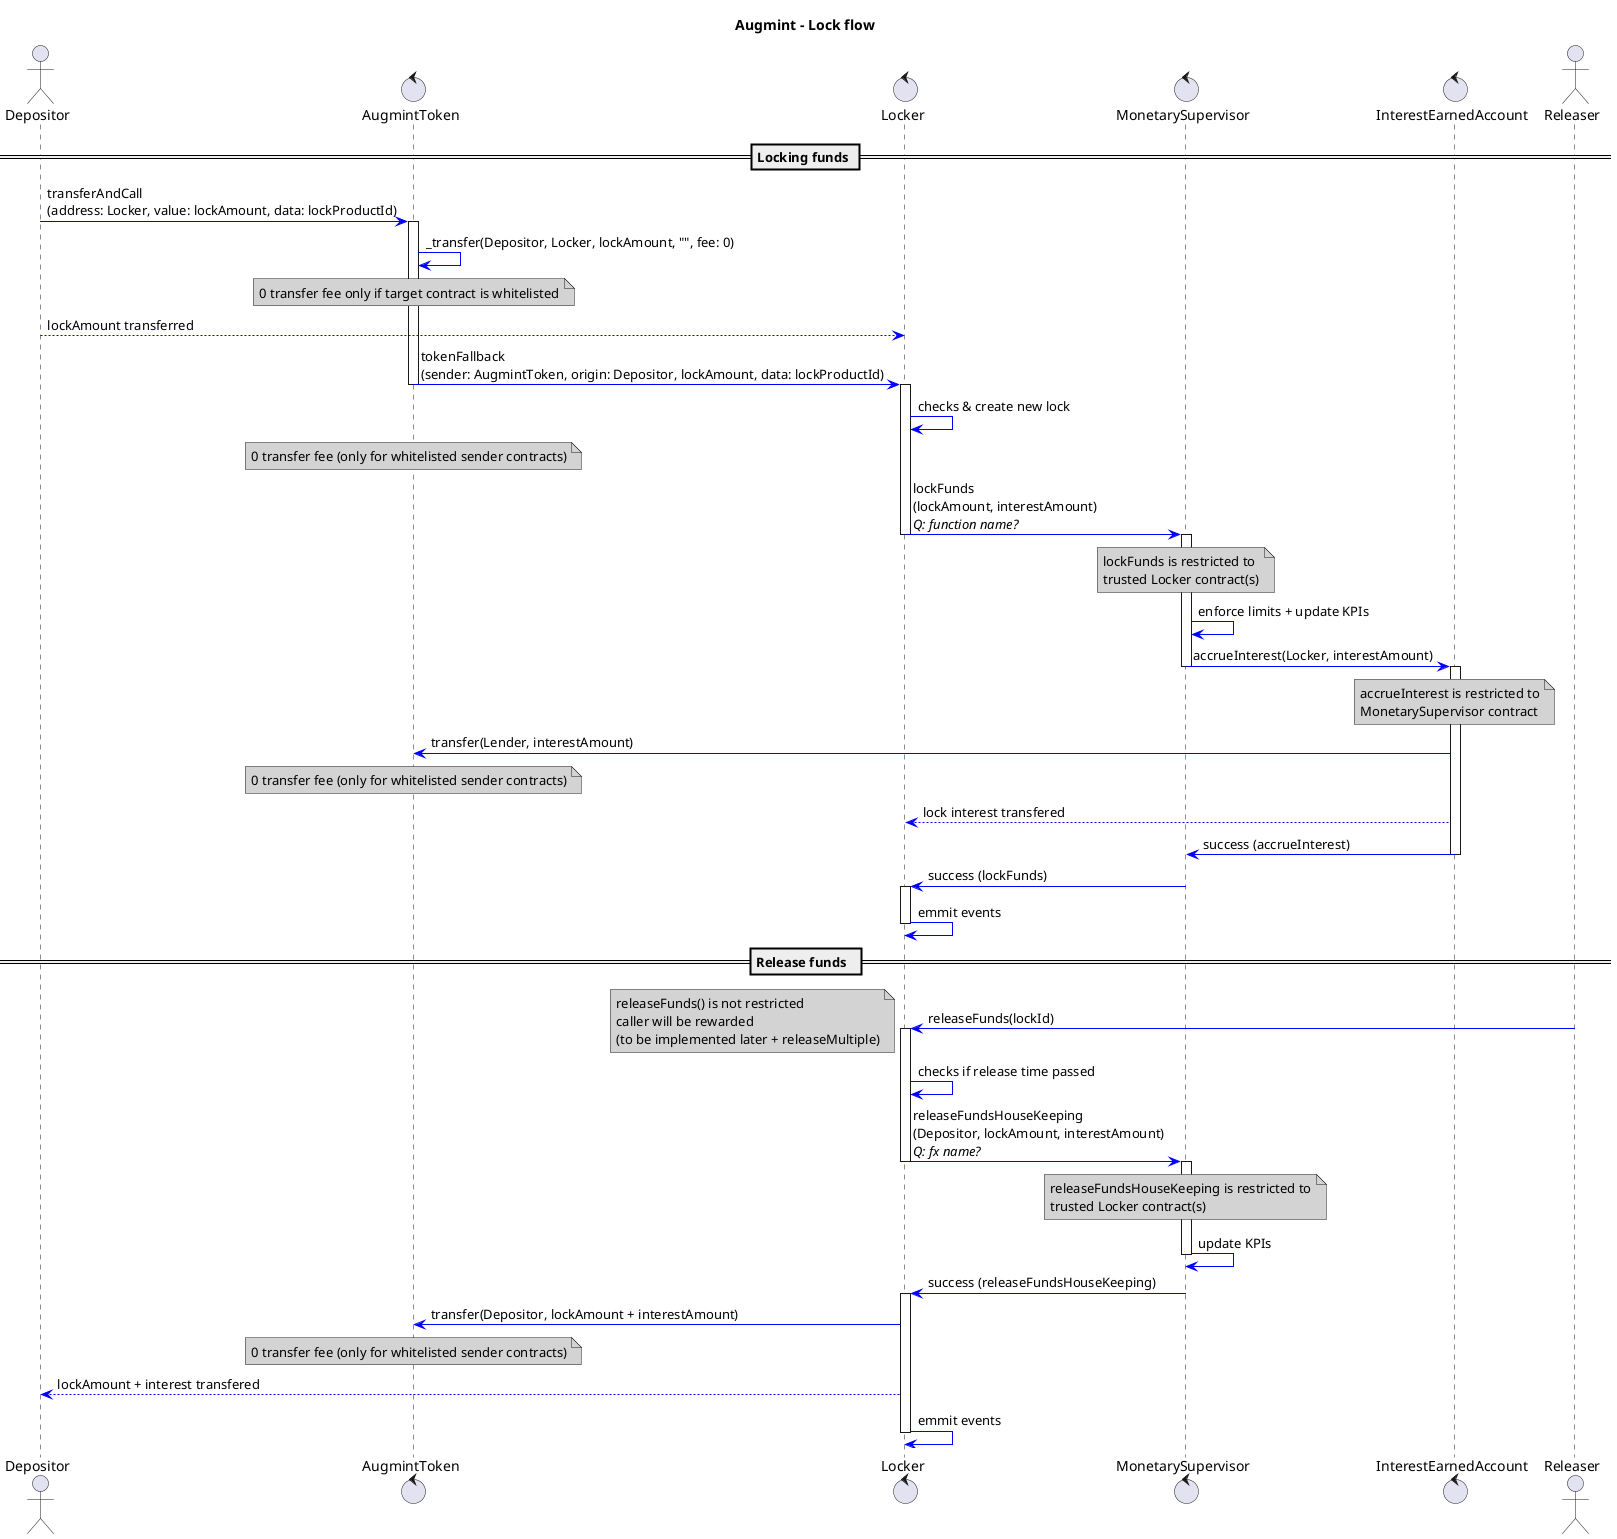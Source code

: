 @startuml
title **Augmint** - Lock flow
skinparam ArrowColor #blue
skinparam noteBackgroundColor #lightgrey

actor Depositor
control AugmintToken
control Locker
control MonetarySupervisor
control InterestEarnedAccount
actor Releaser

== Locking funds ==
Depositor -> AugmintToken : transferAndCall\n(address: Locker, value: lockAmount, data: lockProductId)

activate AugmintToken
    AugmintToken -> AugmintToken : _transfer(Depositor, Locker, lockAmount, "", fee: 0)
    note over AugmintToken
        0 transfer fee only if target contract is whitelisted
    end note
    Depositor --> Locker : lockAmount transferred
    AugmintToken -> Locker : tokenFallback\n(sender: AugmintToken, origin: Depositor, lockAmount, data: lockProductId)
deactivate AugmintToken

activate Locker
    Locker -> Locker : checks & create new lock
    note over AugmintToken
        0 transfer fee (only for whitelisted sender contracts)
    end note

    Locker -> MonetarySupervisor : lockFunds\n(lockAmount, interestAmount)\n//Q: function name?//
    note over MonetarySupervisor
        lockFunds is restricted to
        trusted Locker contract(s)
    end note
deactivate Locker

activate MonetarySupervisor
    MonetarySupervisor -> MonetarySupervisor : enforce limits + update KPIs
    MonetarySupervisor -> InterestEarnedAccount : accrueInterest(Locker, interestAmount)
deactivate MonetarySupervisor

activate InterestEarnedAccount
    note over InterestEarnedAccount
        accrueInterest is restricted to
        MonetarySupervisor contract
    end note
    InterestEarnedAccount -> AugmintToken : transfer(Lender, interestAmount)
    note over AugmintToken
        0 transfer fee (only for whitelisted sender contracts)
    end note
    InterestEarnedAccount --> Locker : lock interest transfered
    InterestEarnedAccount -> MonetarySupervisor : success (accrueInterest)
deactivate InterestEarnedAccount

MonetarySupervisor -> Locker : success (lockFunds)

activate Locker
    Locker -> Locker : emmit events
deactivate Locker

== Release funds  ==
Releaser -> Locker : releaseFunds(lockId)
note left
    releaseFunds() is not restricted
    caller will be rewarded
    (to be implemented later + releaseMultiple)
end note

activate Locker
    Locker -> Locker : checks if release time passed
    Locker -> MonetarySupervisor : releaseFundsHouseKeeping\n(Depositor, lockAmount, interestAmount)\n//Q: fx name?//
deactivate Locker

activate MonetarySupervisor
    note over MonetarySupervisor
        releaseFundsHouseKeeping is restricted to
        trusted Locker contract(s)
    end note
    MonetarySupervisor -> MonetarySupervisor : update KPIs
deactivate MonetarySupervisor

MonetarySupervisor -> Locker : success (releaseFundsHouseKeeping)

activate Locker
    Locker -> AugmintToken : transfer(Depositor, lockAmount + interestAmount)
    note over AugmintToken
        0 transfer fee (only for whitelisted sender contracts)
    end note
    Locker --> Depositor : lockAmount + interest transfered
Locker -> Locker : emmit events
deactivate Locker
@enduml
